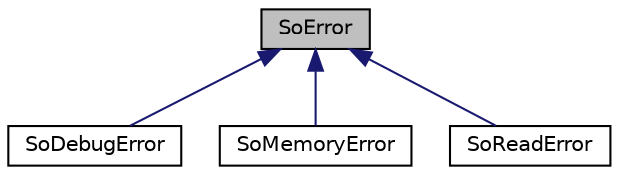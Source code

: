 digraph "SoError"
{
 // LATEX_PDF_SIZE
  edge [fontname="Helvetica",fontsize="10",labelfontname="Helvetica",labelfontsize="10"];
  node [fontname="Helvetica",fontsize="10",shape=record];
  Node1 [label="SoError",height=0.2,width=0.4,color="black", fillcolor="grey75", style="filled", fontcolor="black",tooltip="The SoError class is the base class for all the error handling classes."];
  Node1 -> Node2 [dir="back",color="midnightblue",fontsize="10",style="solid",fontname="Helvetica"];
  Node2 [label="SoDebugError",height=0.2,width=0.4,color="black", fillcolor="white", style="filled",URL="$classSoDebugError.html",tooltip="The SoDebugError class is the internal debugging message passing mechanism."];
  Node1 -> Node3 [dir="back",color="midnightblue",fontsize="10",style="solid",fontname="Helvetica"];
  Node3 [label="SoMemoryError",height=0.2,width=0.4,color="black", fillcolor="white", style="filled",URL="$classSoMemoryError.html",tooltip="The SoMemoryError class is used to inform of problems with memory allocation."];
  Node1 -> Node4 [dir="back",color="midnightblue",fontsize="10",style="solid",fontname="Helvetica"];
  Node4 [label="SoReadError",height=0.2,width=0.4,color="black", fillcolor="white", style="filled",URL="$classSoReadError.html",tooltip="The SoReadError class is used during model import operations."];
}
